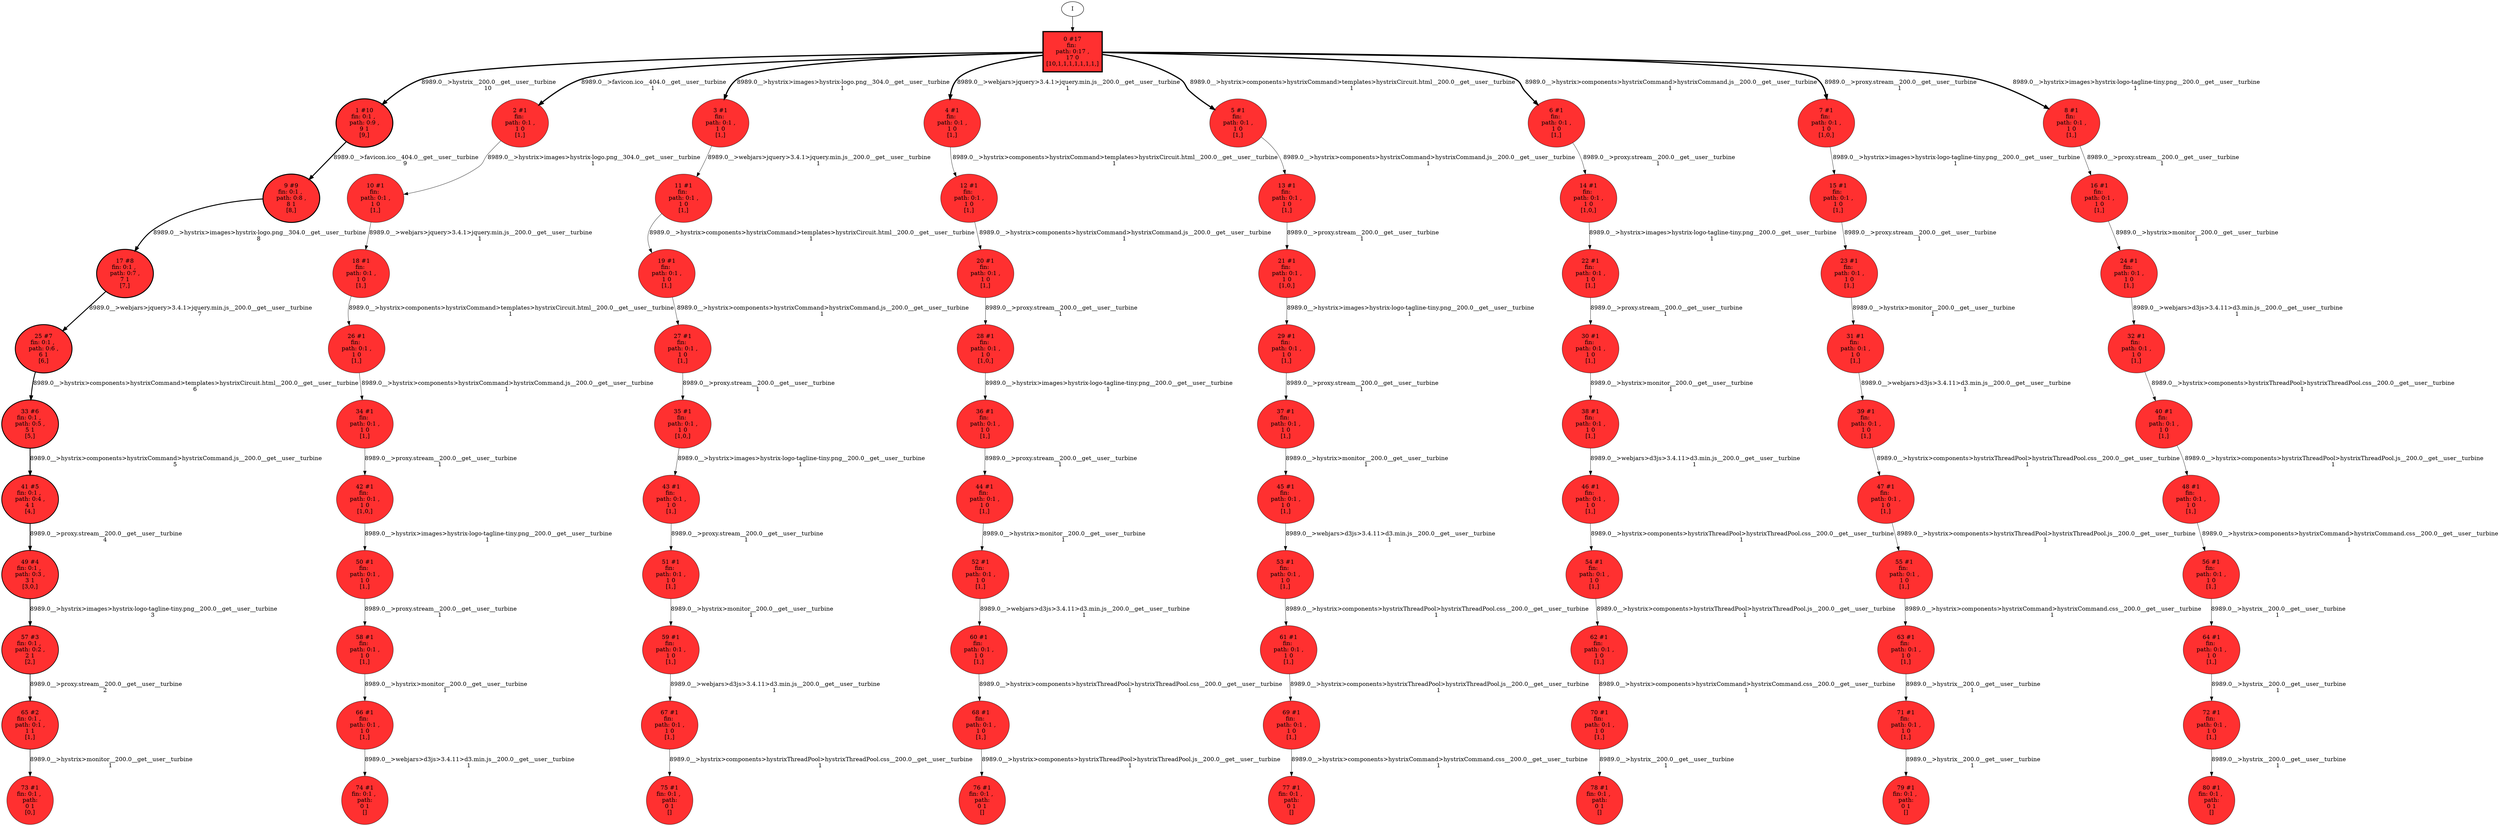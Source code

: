 // produced with flexfringe // 
digraph DFA {
	0 [label="root" shape=box];
		I -> 0;
	0 [ label="0 #17
fin: 
 path: 0:17 , 
17 0
[10,1,1,1,1,1,1,1,]" , style=filled, fillcolor="firebrick1", width=1.3585, height=1.3585, penwidth=2.89037];
		0 -> 1 [label="8989.0__>hystrix__200.0__get__user__turbine
10 " , penwidth=2.89037 ];
		0 -> 2 [label="8989.0__>favicon.ico__404.0__get__user__turbine
1 " , penwidth=2.89037 ];
		0 -> 3 [label="8989.0__>hystrix>images>hystrix-logo.png__304.0__get__user__turbine
1 " , penwidth=2.89037 ];
		0 -> 4 [label="8989.0__>webjars>jquery>3.4.1>jquery.min.js__200.0__get__user__turbine
1 " , penwidth=2.89037 ];
		0 -> 5 [label="8989.0__>hystrix>components>hystrixCommand>templates>hystrixCircuit.html__200.0__get__user__turbine
1 " , penwidth=2.89037 ];
		0 -> 6 [label="8989.0__>hystrix>components>hystrixCommand>hystrixCommand.js__200.0__get__user__turbine
1 " , penwidth=2.89037 ];
		0 -> 7 [label="8989.0__>proxy.stream__200.0__get__user__turbine
1 " , penwidth=2.89037 ];
		0 -> 8 [label="8989.0__>hystrix>images>hystrix-logo-tagline-tiny.png__200.0__get__user__turbine
1 " , penwidth=2.89037 ];
	1 [ label="1 #10
fin: 0:1 , 
 path: 0:9 , 
9 1
[9,]" , style=filled, fillcolor="firebrick1", width=1.22316, height=1.22316, penwidth=2.3979];
		1 -> 9 [label="8989.0__>favicon.ico__404.0__get__user__turbine
9 " , penwidth=2.3979 ];
	2 [ label="2 #1
fin: 
 path: 0:1 , 
1 0
[1,]" , style=filled, fillcolor="firebrick1", width=0.526589, height=0.526589, penwidth=0.693147];
		2 -> 10 [label="8989.0__>hystrix>images>hystrix-logo.png__304.0__get__user__turbine
1 " , penwidth=0.693147 ];
	3 [ label="3 #1
fin: 
 path: 0:1 , 
1 0
[1,]" , style=filled, fillcolor="firebrick1", width=0.526589, height=0.526589, penwidth=0.693147];
		3 -> 11 [label="8989.0__>webjars>jquery>3.4.1>jquery.min.js__200.0__get__user__turbine
1 " , penwidth=0.693147 ];
	4 [ label="4 #1
fin: 
 path: 0:1 , 
1 0
[1,]" , style=filled, fillcolor="firebrick1", width=0.526589, height=0.526589, penwidth=0.693147];
		4 -> 12 [label="8989.0__>hystrix>components>hystrixCommand>templates>hystrixCircuit.html__200.0__get__user__turbine
1 " , penwidth=0.693147 ];
	5 [ label="5 #1
fin: 
 path: 0:1 , 
1 0
[1,]" , style=filled, fillcolor="firebrick1", width=0.526589, height=0.526589, penwidth=0.693147];
		5 -> 13 [label="8989.0__>hystrix>components>hystrixCommand>hystrixCommand.js__200.0__get__user__turbine
1 " , penwidth=0.693147 ];
	6 [ label="6 #1
fin: 
 path: 0:1 , 
1 0
[1,]" , style=filled, fillcolor="firebrick1", width=0.526589, height=0.526589, penwidth=0.693147];
		6 -> 14 [label="8989.0__>proxy.stream__200.0__get__user__turbine
1 " , penwidth=0.693147 ];
	7 [ label="7 #1
fin: 
 path: 0:1 , 
1 0
[1,0,]" , style=filled, fillcolor="firebrick1", width=0.526589, height=0.526589, penwidth=0.693147];
		7 -> 15 [label="8989.0__>hystrix>images>hystrix-logo-tagline-tiny.png__200.0__get__user__turbine
1 " , penwidth=0.693147 ];
	8 [ label="8 #1
fin: 
 path: 0:1 , 
1 0
[1,]" , style=filled, fillcolor="firebrick1", width=0.526589, height=0.526589, penwidth=0.693147];
		8 -> 16 [label="8989.0__>proxy.stream__200.0__get__user__turbine
1 " , penwidth=0.693147 ];
	9 [ label="9 #9
fin: 0:1 , 
 path: 0:8 , 
8 1
[8,]" , style=filled, fillcolor="firebrick1", width=1.19471, height=1.19471, penwidth=2.30259];
		9 -> 17 [label="8989.0__>hystrix>images>hystrix-logo.png__304.0__get__user__turbine
8 " , penwidth=2.30259 ];
	10 [ label="10 #1
fin: 
 path: 0:1 , 
1 0
[1,]" , style=filled, fillcolor="firebrick1", width=0.526589, height=0.526589, penwidth=0.693147];
		10 -> 18 [label="8989.0__>webjars>jquery>3.4.1>jquery.min.js__200.0__get__user__turbine
1 " , penwidth=0.693147 ];
	11 [ label="11 #1
fin: 
 path: 0:1 , 
1 0
[1,]" , style=filled, fillcolor="firebrick1", width=0.526589, height=0.526589, penwidth=0.693147];
		11 -> 19 [label="8989.0__>hystrix>components>hystrixCommand>templates>hystrixCircuit.html__200.0__get__user__turbine
1 " , penwidth=0.693147 ];
	12 [ label="12 #1
fin: 
 path: 0:1 , 
1 0
[1,]" , style=filled, fillcolor="firebrick1", width=0.526589, height=0.526589, penwidth=0.693147];
		12 -> 20 [label="8989.0__>hystrix>components>hystrixCommand>hystrixCommand.js__200.0__get__user__turbine
1 " , penwidth=0.693147 ];
	13 [ label="13 #1
fin: 
 path: 0:1 , 
1 0
[1,]" , style=filled, fillcolor="firebrick1", width=0.526589, height=0.526589, penwidth=0.693147];
		13 -> 21 [label="8989.0__>proxy.stream__200.0__get__user__turbine
1 " , penwidth=0.693147 ];
	14 [ label="14 #1
fin: 
 path: 0:1 , 
1 0
[1,0,]" , style=filled, fillcolor="firebrick1", width=0.526589, height=0.526589, penwidth=0.693147];
		14 -> 22 [label="8989.0__>hystrix>images>hystrix-logo-tagline-tiny.png__200.0__get__user__turbine
1 " , penwidth=0.693147 ];
	15 [ label="15 #1
fin: 
 path: 0:1 , 
1 0
[1,]" , style=filled, fillcolor="firebrick1", width=0.526589, height=0.526589, penwidth=0.693147];
		15 -> 23 [label="8989.0__>proxy.stream__200.0__get__user__turbine
1 " , penwidth=0.693147 ];
	16 [ label="16 #1
fin: 
 path: 0:1 , 
1 0
[1,]" , style=filled, fillcolor="firebrick1", width=0.526589, height=0.526589, penwidth=0.693147];
		16 -> 24 [label="8989.0__>hystrix>monitor__200.0__get__user__turbine
1 " , penwidth=0.693147 ];
	17 [ label="17 #8
fin: 0:1 , 
 path: 0:7 , 
7 1
[7,]" , style=filled, fillcolor="firebrick1", width=1.16228, height=1.16228, penwidth=2.19722];
		17 -> 25 [label="8989.0__>webjars>jquery>3.4.1>jquery.min.js__200.0__get__user__turbine
7 " , penwidth=2.19722 ];
	18 [ label="18 #1
fin: 
 path: 0:1 , 
1 0
[1,]" , style=filled, fillcolor="firebrick1", width=0.526589, height=0.526589, penwidth=0.693147];
		18 -> 26 [label="8989.0__>hystrix>components>hystrixCommand>templates>hystrixCircuit.html__200.0__get__user__turbine
1 " , penwidth=0.693147 ];
	19 [ label="19 #1
fin: 
 path: 0:1 , 
1 0
[1,]" , style=filled, fillcolor="firebrick1", width=0.526589, height=0.526589, penwidth=0.693147];
		19 -> 27 [label="8989.0__>hystrix>components>hystrixCommand>hystrixCommand.js__200.0__get__user__turbine
1 " , penwidth=0.693147 ];
	20 [ label="20 #1
fin: 
 path: 0:1 , 
1 0
[1,]" , style=filled, fillcolor="firebrick1", width=0.526589, height=0.526589, penwidth=0.693147];
		20 -> 28 [label="8989.0__>proxy.stream__200.0__get__user__turbine
1 " , penwidth=0.693147 ];
	21 [ label="21 #1
fin: 
 path: 0:1 , 
1 0
[1,0,]" , style=filled, fillcolor="firebrick1", width=0.526589, height=0.526589, penwidth=0.693147];
		21 -> 29 [label="8989.0__>hystrix>images>hystrix-logo-tagline-tiny.png__200.0__get__user__turbine
1 " , penwidth=0.693147 ];
	22 [ label="22 #1
fin: 
 path: 0:1 , 
1 0
[1,]" , style=filled, fillcolor="firebrick1", width=0.526589, height=0.526589, penwidth=0.693147];
		22 -> 30 [label="8989.0__>proxy.stream__200.0__get__user__turbine
1 " , penwidth=0.693147 ];
	23 [ label="23 #1
fin: 
 path: 0:1 , 
1 0
[1,]" , style=filled, fillcolor="firebrick1", width=0.526589, height=0.526589, penwidth=0.693147];
		23 -> 31 [label="8989.0__>hystrix>monitor__200.0__get__user__turbine
1 " , penwidth=0.693147 ];
	24 [ label="24 #1
fin: 
 path: 0:1 , 
1 0
[1,]" , style=filled, fillcolor="firebrick1", width=0.526589, height=0.526589, penwidth=0.693147];
		24 -> 32 [label="8989.0__>webjars>d3js>3.4.11>d3.min.js__200.0__get__user__turbine
1 " , penwidth=0.693147 ];
	25 [ label="25 #7
fin: 0:1 , 
 path: 0:6 , 
6 1
[6,]" , style=filled, fillcolor="firebrick1", width=1.12475, height=1.12475, penwidth=2.07944];
		25 -> 33 [label="8989.0__>hystrix>components>hystrixCommand>templates>hystrixCircuit.html__200.0__get__user__turbine
6 " , penwidth=2.07944 ];
	26 [ label="26 #1
fin: 
 path: 0:1 , 
1 0
[1,]" , style=filled, fillcolor="firebrick1", width=0.526589, height=0.526589, penwidth=0.693147];
		26 -> 34 [label="8989.0__>hystrix>components>hystrixCommand>hystrixCommand.js__200.0__get__user__turbine
1 " , penwidth=0.693147 ];
	27 [ label="27 #1
fin: 
 path: 0:1 , 
1 0
[1,]" , style=filled, fillcolor="firebrick1", width=0.526589, height=0.526589, penwidth=0.693147];
		27 -> 35 [label="8989.0__>proxy.stream__200.0__get__user__turbine
1 " , penwidth=0.693147 ];
	28 [ label="28 #1
fin: 
 path: 0:1 , 
1 0
[1,0,]" , style=filled, fillcolor="firebrick1", width=0.526589, height=0.526589, penwidth=0.693147];
		28 -> 36 [label="8989.0__>hystrix>images>hystrix-logo-tagline-tiny.png__200.0__get__user__turbine
1 " , penwidth=0.693147 ];
	29 [ label="29 #1
fin: 
 path: 0:1 , 
1 0
[1,]" , style=filled, fillcolor="firebrick1", width=0.526589, height=0.526589, penwidth=0.693147];
		29 -> 37 [label="8989.0__>proxy.stream__200.0__get__user__turbine
1 " , penwidth=0.693147 ];
	30 [ label="30 #1
fin: 
 path: 0:1 , 
1 0
[1,]" , style=filled, fillcolor="firebrick1", width=0.526589, height=0.526589, penwidth=0.693147];
		30 -> 38 [label="8989.0__>hystrix>monitor__200.0__get__user__turbine
1 " , penwidth=0.693147 ];
	31 [ label="31 #1
fin: 
 path: 0:1 , 
1 0
[1,]" , style=filled, fillcolor="firebrick1", width=0.526589, height=0.526589, penwidth=0.693147];
		31 -> 39 [label="8989.0__>webjars>d3js>3.4.11>d3.min.js__200.0__get__user__turbine
1 " , penwidth=0.693147 ];
	32 [ label="32 #1
fin: 
 path: 0:1 , 
1 0
[1,]" , style=filled, fillcolor="firebrick1", width=0.526589, height=0.526589, penwidth=0.693147];
		32 -> 40 [label="8989.0__>hystrix>components>hystrixThreadPool>hystrixThreadPool.css__200.0__get__user__turbine
1 " , penwidth=0.693147 ];
	33 [ label="33 #6
fin: 0:1 , 
 path: 0:5 , 
5 1
[5,]" , style=filled, fillcolor="firebrick1", width=1.08042, height=1.08042, penwidth=1.94591];
		33 -> 41 [label="8989.0__>hystrix>components>hystrixCommand>hystrixCommand.js__200.0__get__user__turbine
5 " , penwidth=1.94591 ];
	34 [ label="34 #1
fin: 
 path: 0:1 , 
1 0
[1,]" , style=filled, fillcolor="firebrick1", width=0.526589, height=0.526589, penwidth=0.693147];
		34 -> 42 [label="8989.0__>proxy.stream__200.0__get__user__turbine
1 " , penwidth=0.693147 ];
	35 [ label="35 #1
fin: 
 path: 0:1 , 
1 0
[1,0,]" , style=filled, fillcolor="firebrick1", width=0.526589, height=0.526589, penwidth=0.693147];
		35 -> 43 [label="8989.0__>hystrix>images>hystrix-logo-tagline-tiny.png__200.0__get__user__turbine
1 " , penwidth=0.693147 ];
	36 [ label="36 #1
fin: 
 path: 0:1 , 
1 0
[1,]" , style=filled, fillcolor="firebrick1", width=0.526589, height=0.526589, penwidth=0.693147];
		36 -> 44 [label="8989.0__>proxy.stream__200.0__get__user__turbine
1 " , penwidth=0.693147 ];
	37 [ label="37 #1
fin: 
 path: 0:1 , 
1 0
[1,]" , style=filled, fillcolor="firebrick1", width=0.526589, height=0.526589, penwidth=0.693147];
		37 -> 45 [label="8989.0__>hystrix>monitor__200.0__get__user__turbine
1 " , penwidth=0.693147 ];
	38 [ label="38 #1
fin: 
 path: 0:1 , 
1 0
[1,]" , style=filled, fillcolor="firebrick1", width=0.526589, height=0.526589, penwidth=0.693147];
		38 -> 46 [label="8989.0__>webjars>d3js>3.4.11>d3.min.js__200.0__get__user__turbine
1 " , penwidth=0.693147 ];
	39 [ label="39 #1
fin: 
 path: 0:1 , 
1 0
[1,]" , style=filled, fillcolor="firebrick1", width=0.526589, height=0.526589, penwidth=0.693147];
		39 -> 47 [label="8989.0__>hystrix>components>hystrixThreadPool>hystrixThreadPool.css__200.0__get__user__turbine
1 " , penwidth=0.693147 ];
	40 [ label="40 #1
fin: 
 path: 0:1 , 
1 0
[1,]" , style=filled, fillcolor="firebrick1", width=0.526589, height=0.526589, penwidth=0.693147];
		40 -> 48 [label="8989.0__>hystrix>components>hystrixThreadPool>hystrixThreadPool.js__200.0__get__user__turbine
1 " , penwidth=0.693147 ];
	41 [ label="41 #5
fin: 0:1 , 
 path: 0:4 , 
4 1
[4,]" , style=filled, fillcolor="firebrick1", width=1.02667, height=1.02667, penwidth=1.79176];
		41 -> 49 [label="8989.0__>proxy.stream__200.0__get__user__turbine
4 " , penwidth=1.79176 ];
	42 [ label="42 #1
fin: 
 path: 0:1 , 
1 0
[1,0,]" , style=filled, fillcolor="firebrick1", width=0.526589, height=0.526589, penwidth=0.693147];
		42 -> 50 [label="8989.0__>hystrix>images>hystrix-logo-tagline-tiny.png__200.0__get__user__turbine
1 " , penwidth=0.693147 ];
	43 [ label="43 #1
fin: 
 path: 0:1 , 
1 0
[1,]" , style=filled, fillcolor="firebrick1", width=0.526589, height=0.526589, penwidth=0.693147];
		43 -> 51 [label="8989.0__>proxy.stream__200.0__get__user__turbine
1 " , penwidth=0.693147 ];
	44 [ label="44 #1
fin: 
 path: 0:1 , 
1 0
[1,]" , style=filled, fillcolor="firebrick1", width=0.526589, height=0.526589, penwidth=0.693147];
		44 -> 52 [label="8989.0__>hystrix>monitor__200.0__get__user__turbine
1 " , penwidth=0.693147 ];
	45 [ label="45 #1
fin: 
 path: 0:1 , 
1 0
[1,]" , style=filled, fillcolor="firebrick1", width=0.526589, height=0.526589, penwidth=0.693147];
		45 -> 53 [label="8989.0__>webjars>d3js>3.4.11>d3.min.js__200.0__get__user__turbine
1 " , penwidth=0.693147 ];
	46 [ label="46 #1
fin: 
 path: 0:1 , 
1 0
[1,]" , style=filled, fillcolor="firebrick1", width=0.526589, height=0.526589, penwidth=0.693147];
		46 -> 54 [label="8989.0__>hystrix>components>hystrixThreadPool>hystrixThreadPool.css__200.0__get__user__turbine
1 " , penwidth=0.693147 ];
	47 [ label="47 #1
fin: 
 path: 0:1 , 
1 0
[1,]" , style=filled, fillcolor="firebrick1", width=0.526589, height=0.526589, penwidth=0.693147];
		47 -> 55 [label="8989.0__>hystrix>components>hystrixThreadPool>hystrixThreadPool.js__200.0__get__user__turbine
1 " , penwidth=0.693147 ];
	48 [ label="48 #1
fin: 
 path: 0:1 , 
1 0
[1,]" , style=filled, fillcolor="firebrick1", width=0.526589, height=0.526589, penwidth=0.693147];
		48 -> 56 [label="8989.0__>hystrix>components>hystrixCommand>hystrixCommand.css__200.0__get__user__turbine
1 " , penwidth=0.693147 ];
	49 [ label="49 #4
fin: 0:1 , 
 path: 0:3 , 
3 1
[3,0,]" , style=filled, fillcolor="firebrick1", width=0.959135, height=0.959135, penwidth=1.60944];
		49 -> 57 [label="8989.0__>hystrix>images>hystrix-logo-tagline-tiny.png__200.0__get__user__turbine
3 " , penwidth=1.60944 ];
	50 [ label="50 #1
fin: 
 path: 0:1 , 
1 0
[1,]" , style=filled, fillcolor="firebrick1", width=0.526589, height=0.526589, penwidth=0.693147];
		50 -> 58 [label="8989.0__>proxy.stream__200.0__get__user__turbine
1 " , penwidth=0.693147 ];
	51 [ label="51 #1
fin: 
 path: 0:1 , 
1 0
[1,]" , style=filled, fillcolor="firebrick1", width=0.526589, height=0.526589, penwidth=0.693147];
		51 -> 59 [label="8989.0__>hystrix>monitor__200.0__get__user__turbine
1 " , penwidth=0.693147 ];
	52 [ label="52 #1
fin: 
 path: 0:1 , 
1 0
[1,]" , style=filled, fillcolor="firebrick1", width=0.526589, height=0.526589, penwidth=0.693147];
		52 -> 60 [label="8989.0__>webjars>d3js>3.4.11>d3.min.js__200.0__get__user__turbine
1 " , penwidth=0.693147 ];
	53 [ label="53 #1
fin: 
 path: 0:1 , 
1 0
[1,]" , style=filled, fillcolor="firebrick1", width=0.526589, height=0.526589, penwidth=0.693147];
		53 -> 61 [label="8989.0__>hystrix>components>hystrixThreadPool>hystrixThreadPool.css__200.0__get__user__turbine
1 " , penwidth=0.693147 ];
	54 [ label="54 #1
fin: 
 path: 0:1 , 
1 0
[1,]" , style=filled, fillcolor="firebrick1", width=0.526589, height=0.526589, penwidth=0.693147];
		54 -> 62 [label="8989.0__>hystrix>components>hystrixThreadPool>hystrixThreadPool.js__200.0__get__user__turbine
1 " , penwidth=0.693147 ];
	55 [ label="55 #1
fin: 
 path: 0:1 , 
1 0
[1,]" , style=filled, fillcolor="firebrick1", width=0.526589, height=0.526589, penwidth=0.693147];
		55 -> 63 [label="8989.0__>hystrix>components>hystrixCommand>hystrixCommand.css__200.0__get__user__turbine
1 " , penwidth=0.693147 ];
	56 [ label="56 #1
fin: 
 path: 0:1 , 
1 0
[1,]" , style=filled, fillcolor="firebrick1", width=0.526589, height=0.526589, penwidth=0.693147];
		56 -> 64 [label="8989.0__>hystrix__200.0__get__user__turbine
1 " , penwidth=0.693147 ];
	57 [ label="57 #3
fin: 0:1 , 
 path: 0:2 , 
2 1
[2,]" , style=filled, fillcolor="firebrick1", width=0.869742, height=0.869742, penwidth=1.38629];
		57 -> 65 [label="8989.0__>proxy.stream__200.0__get__user__turbine
2 " , penwidth=1.38629 ];
	58 [ label="58 #1
fin: 
 path: 0:1 , 
1 0
[1,]" , style=filled, fillcolor="firebrick1", width=0.526589, height=0.526589, penwidth=0.693147];
		58 -> 66 [label="8989.0__>hystrix>monitor__200.0__get__user__turbine
1 " , penwidth=0.693147 ];
	59 [ label="59 #1
fin: 
 path: 0:1 , 
1 0
[1,]" , style=filled, fillcolor="firebrick1", width=0.526589, height=0.526589, penwidth=0.693147];
		59 -> 67 [label="8989.0__>webjars>d3js>3.4.11>d3.min.js__200.0__get__user__turbine
1 " , penwidth=0.693147 ];
	60 [ label="60 #1
fin: 
 path: 0:1 , 
1 0
[1,]" , style=filled, fillcolor="firebrick1", width=0.526589, height=0.526589, penwidth=0.693147];
		60 -> 68 [label="8989.0__>hystrix>components>hystrixThreadPool>hystrixThreadPool.css__200.0__get__user__turbine
1 " , penwidth=0.693147 ];
	61 [ label="61 #1
fin: 
 path: 0:1 , 
1 0
[1,]" , style=filled, fillcolor="firebrick1", width=0.526589, height=0.526589, penwidth=0.693147];
		61 -> 69 [label="8989.0__>hystrix>components>hystrixThreadPool>hystrixThreadPool.js__200.0__get__user__turbine
1 " , penwidth=0.693147 ];
	62 [ label="62 #1
fin: 
 path: 0:1 , 
1 0
[1,]" , style=filled, fillcolor="firebrick1", width=0.526589, height=0.526589, penwidth=0.693147];
		62 -> 70 [label="8989.0__>hystrix>components>hystrixCommand>hystrixCommand.css__200.0__get__user__turbine
1 " , penwidth=0.693147 ];
	63 [ label="63 #1
fin: 
 path: 0:1 , 
1 0
[1,]" , style=filled, fillcolor="firebrick1", width=0.526589, height=0.526589, penwidth=0.693147];
		63 -> 71 [label="8989.0__>hystrix__200.0__get__user__turbine
1 " , penwidth=0.693147 ];
	64 [ label="64 #1
fin: 
 path: 0:1 , 
1 0
[1,]" , style=filled, fillcolor="firebrick1", width=0.526589, height=0.526589, penwidth=0.693147];
		64 -> 72 [label="8989.0__>hystrix__200.0__get__user__turbine
1 " , penwidth=0.693147 ];
	65 [ label="65 #2
fin: 0:1 , 
 path: 0:1 , 
1 1
[1,]" , style=filled, fillcolor="firebrick1", width=0.741276, height=0.741276, penwidth=1.09861];
		65 -> 73 [label="8989.0__>hystrix>monitor__200.0__get__user__turbine
1 " , penwidth=1.09861 ];
	66 [ label="66 #1
fin: 
 path: 0:1 , 
1 0
[1,]" , style=filled, fillcolor="firebrick1", width=0.526589, height=0.526589, penwidth=0.693147];
		66 -> 74 [label="8989.0__>webjars>d3js>3.4.11>d3.min.js__200.0__get__user__turbine
1 " , penwidth=0.693147 ];
	67 [ label="67 #1
fin: 
 path: 0:1 , 
1 0
[1,]" , style=filled, fillcolor="firebrick1", width=0.526589, height=0.526589, penwidth=0.693147];
		67 -> 75 [label="8989.0__>hystrix>components>hystrixThreadPool>hystrixThreadPool.css__200.0__get__user__turbine
1 " , penwidth=0.693147 ];
	68 [ label="68 #1
fin: 
 path: 0:1 , 
1 0
[1,]" , style=filled, fillcolor="firebrick1", width=0.526589, height=0.526589, penwidth=0.693147];
		68 -> 76 [label="8989.0__>hystrix>components>hystrixThreadPool>hystrixThreadPool.js__200.0__get__user__turbine
1 " , penwidth=0.693147 ];
	69 [ label="69 #1
fin: 
 path: 0:1 , 
1 0
[1,]" , style=filled, fillcolor="firebrick1", width=0.526589, height=0.526589, penwidth=0.693147];
		69 -> 77 [label="8989.0__>hystrix>components>hystrixCommand>hystrixCommand.css__200.0__get__user__turbine
1 " , penwidth=0.693147 ];
	70 [ label="70 #1
fin: 
 path: 0:1 , 
1 0
[1,]" , style=filled, fillcolor="firebrick1", width=0.526589, height=0.526589, penwidth=0.693147];
		70 -> 78 [label="8989.0__>hystrix__200.0__get__user__turbine
1 " , penwidth=0.693147 ];
	71 [ label="71 #1
fin: 
 path: 0:1 , 
1 0
[1,]" , style=filled, fillcolor="firebrick1", width=0.526589, height=0.526589, penwidth=0.693147];
		71 -> 79 [label="8989.0__>hystrix__200.0__get__user__turbine
1 " , penwidth=0.693147 ];
	72 [ label="72 #1
fin: 
 path: 0:1 , 
1 0
[1,]" , style=filled, fillcolor="firebrick1", width=0.526589, height=0.526589, penwidth=0.693147];
		72 -> 80 [label="8989.0__>hystrix__200.0__get__user__turbine
1 " , penwidth=0.693147 ];
	73 [ label="73 #1
fin: 0:1 , 
 path: 
0 1
[0,]" , style=filled, fillcolor="firebrick1", width=0.526589, height=0.526589, penwidth=0.693147];
	74 [ label="74 #1
fin: 0:1 , 
 path: 
0 1
[]" , style=filled, fillcolor="firebrick1", width=0.526589, height=0.526589, penwidth=0.693147];
	75 [ label="75 #1
fin: 0:1 , 
 path: 
0 1
[]" , style=filled, fillcolor="firebrick1", width=0.526589, height=0.526589, penwidth=0.693147];
	76 [ label="76 #1
fin: 0:1 , 
 path: 
0 1
[]" , style=filled, fillcolor="firebrick1", width=0.526589, height=0.526589, penwidth=0.693147];
	77 [ label="77 #1
fin: 0:1 , 
 path: 
0 1
[]" , style=filled, fillcolor="firebrick1", width=0.526589, height=0.526589, penwidth=0.693147];
	78 [ label="78 #1
fin: 0:1 , 
 path: 
0 1
[]" , style=filled, fillcolor="firebrick1", width=0.526589, height=0.526589, penwidth=0.693147];
	79 [ label="79 #1
fin: 0:1 , 
 path: 
0 1
[]" , style=filled, fillcolor="firebrick1", width=0.526589, height=0.526589, penwidth=0.693147];
	80 [ label="80 #1
fin: 0:1 , 
 path: 
0 1
[]" , style=filled, fillcolor="firebrick1", width=0.526589, height=0.526589, penwidth=0.693147];
}
